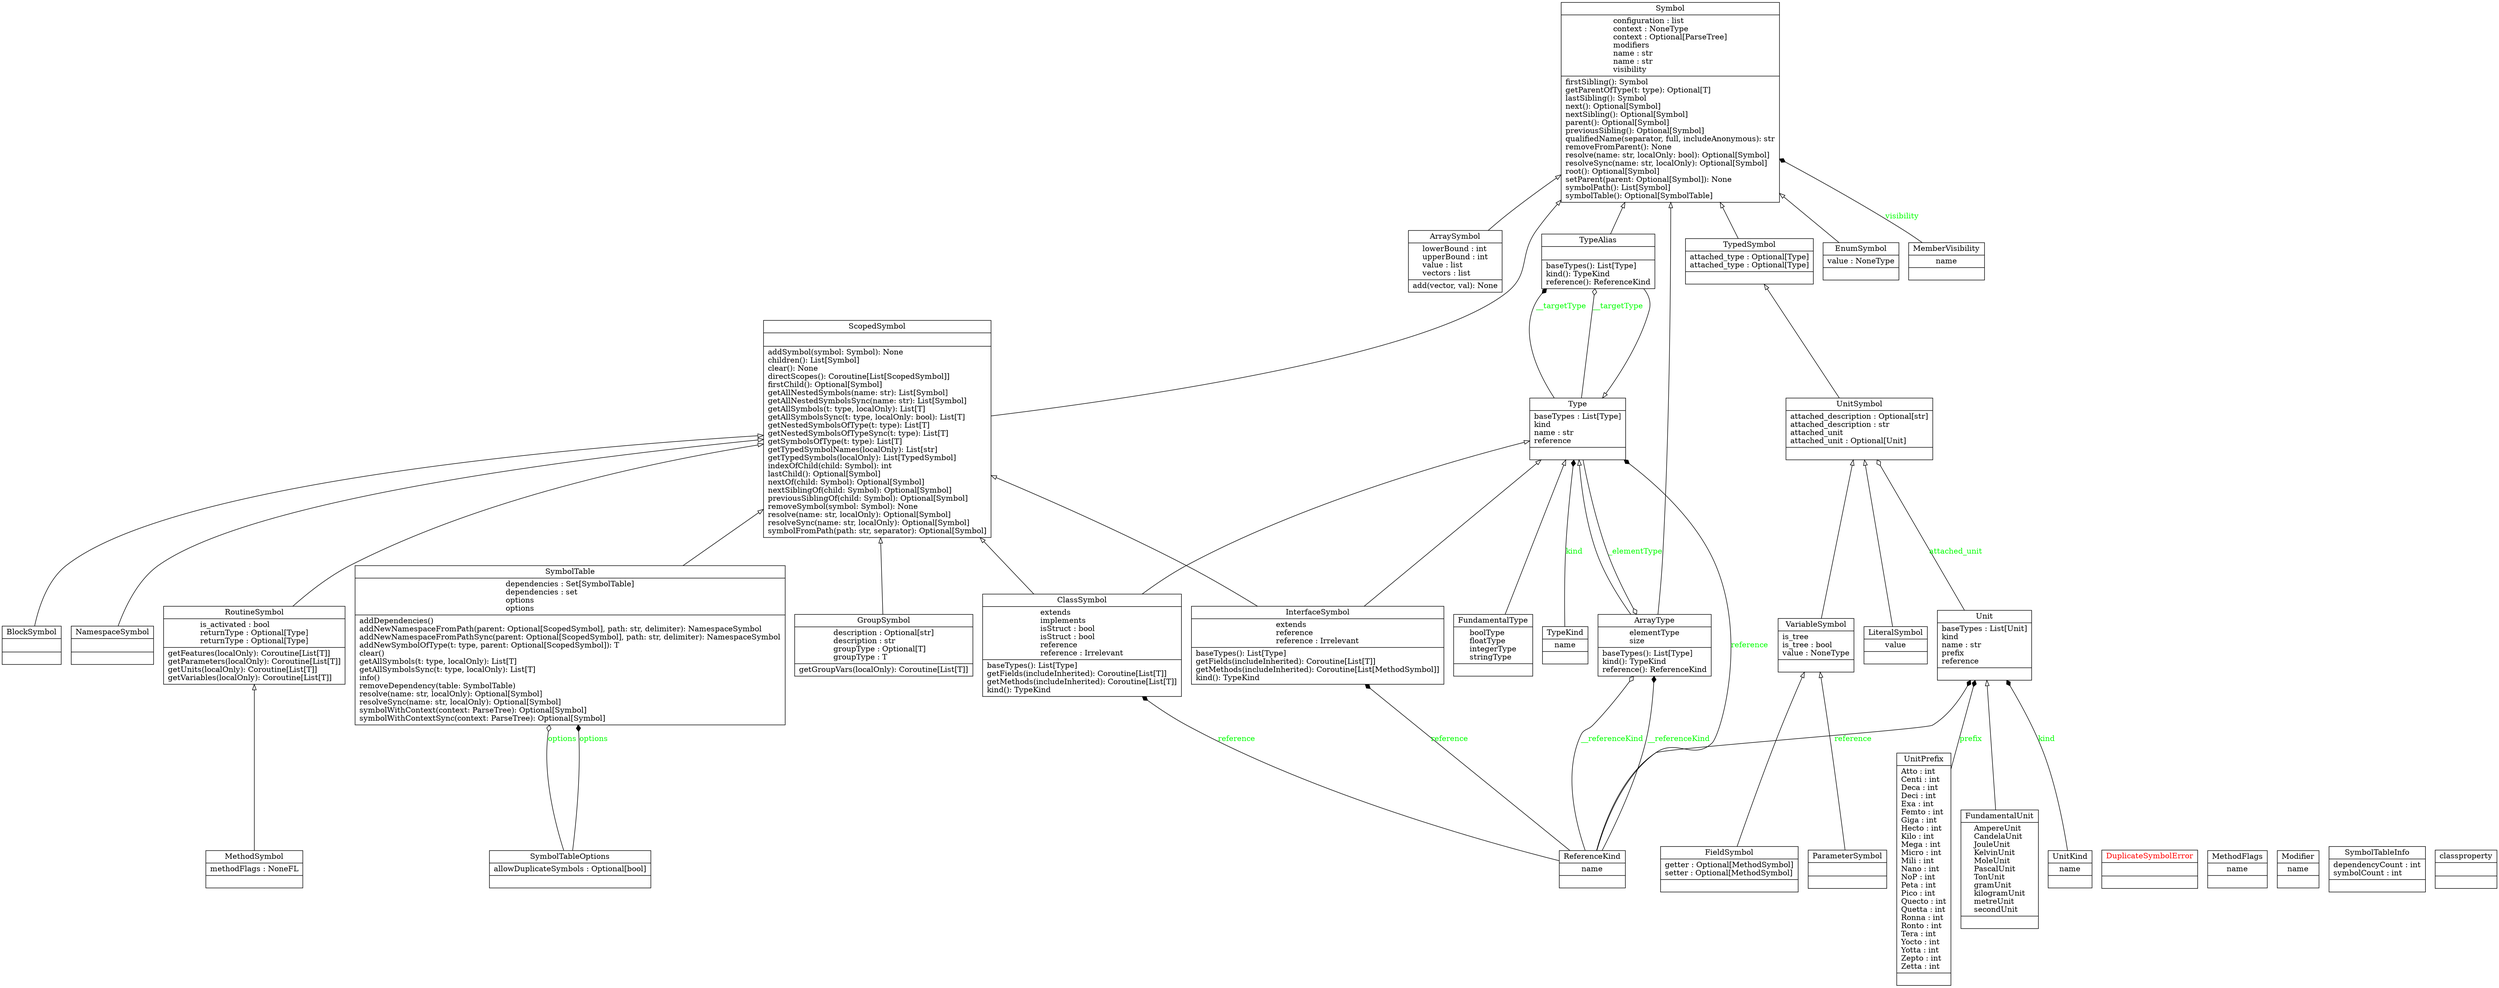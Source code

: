 digraph "classes" {
rankdir=BT
charset="utf-8"
"cp-dsl.dclLSPServer.symbolTable.SymbolTable.ArraySymbol" [color="black", fontcolor="black", label=<{ArraySymbol|lowerBound : int<br ALIGN="LEFT"/>upperBound : int<br ALIGN="LEFT"/>value : list<br ALIGN="LEFT"/>vectors : list<br ALIGN="LEFT"/>|add(vector, val): None<br ALIGN="LEFT"/>}>, shape="record", style="solid"];
"cp-dsl.dclLSPServer.symbolTable.SymbolTable.ArrayType" [color="black", fontcolor="black", label=<{ArrayType|elementType<br ALIGN="LEFT"/>size<br ALIGN="LEFT"/>|baseTypes(): List[Type]<br ALIGN="LEFT"/>kind(): TypeKind<br ALIGN="LEFT"/>reference(): ReferenceKind<br ALIGN="LEFT"/>}>, shape="record", style="solid"];
"cp-dsl.dclLSPServer.symbolTable.SymbolTable.BlockSymbol" [color="black", fontcolor="black", label=<{BlockSymbol|<br ALIGN="LEFT"/>|}>, shape="record", style="solid"];
"cp-dsl.dclLSPServer.symbolTable.SymbolTable.ClassSymbol" [color="black", fontcolor="black", label=<{ClassSymbol|extends<br ALIGN="LEFT"/>implements<br ALIGN="LEFT"/>isStruct : bool<br ALIGN="LEFT"/>isStruct : bool<br ALIGN="LEFT"/>reference<br ALIGN="LEFT"/>reference : Irrelevant<br ALIGN="LEFT"/>|baseTypes(): List[Type]<br ALIGN="LEFT"/>getFields(includeInherited): Coroutine[List[T]]<br ALIGN="LEFT"/>getMethods(includeInherited): Coroutine[List[T]]<br ALIGN="LEFT"/>kind(): TypeKind<br ALIGN="LEFT"/>}>, shape="record", style="solid"];
"cp-dsl.dclLSPServer.symbolTable.SymbolTable.DuplicateSymbolError" [color="black", fontcolor="red", label=<{DuplicateSymbolError|<br ALIGN="LEFT"/>|}>, shape="record", style="solid"];
"cp-dsl.dclLSPServer.symbolTable.SymbolTable.EnumSymbol" [color="black", fontcolor="black", label=<{EnumSymbol|value : NoneType<br ALIGN="LEFT"/>|}>, shape="record", style="solid"];
"cp-dsl.dclLSPServer.symbolTable.SymbolTable.FieldSymbol" [color="black", fontcolor="black", label=<{FieldSymbol|getter : Optional[MethodSymbol]<br ALIGN="LEFT"/>setter : Optional[MethodSymbol]<br ALIGN="LEFT"/>|}>, shape="record", style="solid"];
"cp-dsl.dclLSPServer.symbolTable.SymbolTable.FundamentalType" [color="black", fontcolor="black", label=<{FundamentalType|boolType<br ALIGN="LEFT"/>floatType<br ALIGN="LEFT"/>integerType<br ALIGN="LEFT"/>stringType<br ALIGN="LEFT"/>|}>, shape="record", style="solid"];
"cp-dsl.dclLSPServer.symbolTable.SymbolTable.FundamentalUnit" [color="black", fontcolor="black", label=<{FundamentalUnit|AmpereUnit<br ALIGN="LEFT"/>CandelaUnit<br ALIGN="LEFT"/>JouleUnit<br ALIGN="LEFT"/>KelvinUnit<br ALIGN="LEFT"/>MoleUnit<br ALIGN="LEFT"/>PascalUnit<br ALIGN="LEFT"/>TonUnit<br ALIGN="LEFT"/>gramUnit<br ALIGN="LEFT"/>kilogramUnit<br ALIGN="LEFT"/>metreUnit<br ALIGN="LEFT"/>secondUnit<br ALIGN="LEFT"/>|}>, shape="record", style="solid"];
"cp-dsl.dclLSPServer.symbolTable.SymbolTable.GroupSymbol" [color="black", fontcolor="black", label=<{GroupSymbol|description : Optional[str]<br ALIGN="LEFT"/>description : str<br ALIGN="LEFT"/>groupType : Optional[T]<br ALIGN="LEFT"/>groupType : T<br ALIGN="LEFT"/>|getGroupVars(localOnly): Coroutine[List[T]]<br ALIGN="LEFT"/>}>, shape="record", style="solid"];
"cp-dsl.dclLSPServer.symbolTable.SymbolTable.InterfaceSymbol" [color="black", fontcolor="black", label=<{InterfaceSymbol|extends<br ALIGN="LEFT"/>reference<br ALIGN="LEFT"/>reference : Irrelevant<br ALIGN="LEFT"/>|baseTypes(): List[Type]<br ALIGN="LEFT"/>getFields(includeInherited): Coroutine[List[T]]<br ALIGN="LEFT"/>getMethods(includeInherited): Coroutine[List[MethodSymbol]]<br ALIGN="LEFT"/>kind(): TypeKind<br ALIGN="LEFT"/>}>, shape="record", style="solid"];
"cp-dsl.dclLSPServer.symbolTable.SymbolTable.LiteralSymbol" [color="black", fontcolor="black", label=<{LiteralSymbol|value<br ALIGN="LEFT"/>|}>, shape="record", style="solid"];
"cp-dsl.dclLSPServer.symbolTable.SymbolTable.MemberVisibility" [color="black", fontcolor="black", label=<{MemberVisibility|name<br ALIGN="LEFT"/>|}>, shape="record", style="solid"];
"cp-dsl.dclLSPServer.symbolTable.SymbolTable.MethodFlags" [color="black", fontcolor="black", label=<{MethodFlags|name<br ALIGN="LEFT"/>|}>, shape="record", style="solid"];
"cp-dsl.dclLSPServer.symbolTable.SymbolTable.MethodSymbol" [color="black", fontcolor="black", label=<{MethodSymbol|methodFlags : NoneFL<br ALIGN="LEFT"/>|}>, shape="record", style="solid"];
"cp-dsl.dclLSPServer.symbolTable.SymbolTable.Modifier" [color="black", fontcolor="black", label=<{Modifier|name<br ALIGN="LEFT"/>|}>, shape="record", style="solid"];
"cp-dsl.dclLSPServer.symbolTable.SymbolTable.NamespaceSymbol" [color="black", fontcolor="black", label=<{NamespaceSymbol|<br ALIGN="LEFT"/>|}>, shape="record", style="solid"];
"cp-dsl.dclLSPServer.symbolTable.SymbolTable.ParameterSymbol" [color="black", fontcolor="black", label=<{ParameterSymbol|<br ALIGN="LEFT"/>|}>, shape="record", style="solid"];
"cp-dsl.dclLSPServer.symbolTable.SymbolTable.ReferenceKind" [color="black", fontcolor="black", label=<{ReferenceKind|name<br ALIGN="LEFT"/>|}>, shape="record", style="solid"];
"cp-dsl.dclLSPServer.symbolTable.SymbolTable.RoutineSymbol" [color="black", fontcolor="black", label=<{RoutineSymbol|is_activated : bool<br ALIGN="LEFT"/>returnType : Optional[Type]<br ALIGN="LEFT"/>returnType : Optional[Type]<br ALIGN="LEFT"/>|getFeatures(localOnly): Coroutine[List[T]]<br ALIGN="LEFT"/>getParameters(localOnly): Coroutine[List[T]]<br ALIGN="LEFT"/>getUnits(localOnly): Coroutine[List[T]]<br ALIGN="LEFT"/>getVariables(localOnly): Coroutine[List[T]]<br ALIGN="LEFT"/>}>, shape="record", style="solid"];
"cp-dsl.dclLSPServer.symbolTable.SymbolTable.ScopedSymbol" [color="black", fontcolor="black", label=<{ScopedSymbol|<br ALIGN="LEFT"/>|addSymbol(symbol: Symbol): None<br ALIGN="LEFT"/>children(): List[Symbol]<br ALIGN="LEFT"/>clear(): None<br ALIGN="LEFT"/>directScopes(): Coroutine[List[ScopedSymbol]]<br ALIGN="LEFT"/>firstChild(): Optional[Symbol]<br ALIGN="LEFT"/>getAllNestedSymbols(name: str): List[Symbol]<br ALIGN="LEFT"/>getAllNestedSymbolsSync(name: str): List[Symbol]<br ALIGN="LEFT"/>getAllSymbols(t: type, localOnly): List[T]<br ALIGN="LEFT"/>getAllSymbolsSync(t: type, localOnly: bool): List[T]<br ALIGN="LEFT"/>getNestedSymbolsOfType(t: type): List[T]<br ALIGN="LEFT"/>getNestedSymbolsOfTypeSync(t: type): List[T]<br ALIGN="LEFT"/>getSymbolsOfType(t: type): List[T]<br ALIGN="LEFT"/>getTypedSymbolNames(localOnly): List[str]<br ALIGN="LEFT"/>getTypedSymbols(localOnly): List[TypedSymbol]<br ALIGN="LEFT"/>indexOfChild(child: Symbol): int<br ALIGN="LEFT"/>lastChild(): Optional[Symbol]<br ALIGN="LEFT"/>nextOf(child: Symbol): Optional[Symbol]<br ALIGN="LEFT"/>nextSiblingOf(child: Symbol): Optional[Symbol]<br ALIGN="LEFT"/>previousSiblingOf(child: Symbol): Optional[Symbol]<br ALIGN="LEFT"/>removeSymbol(symbol: Symbol): None<br ALIGN="LEFT"/>resolve(name: str, localOnly): Optional[Symbol]<br ALIGN="LEFT"/>resolveSync(name: str, localOnly): Optional[Symbol]<br ALIGN="LEFT"/>symbolFromPath(path: str, separator): Optional[Symbol]<br ALIGN="LEFT"/>}>, shape="record", style="solid"];
"cp-dsl.dclLSPServer.symbolTable.SymbolTable.Symbol" [color="black", fontcolor="black", label=<{Symbol|configuration : list<br ALIGN="LEFT"/>context : NoneType<br ALIGN="LEFT"/>context : Optional[ParseTree]<br ALIGN="LEFT"/>modifiers<br ALIGN="LEFT"/>name : str<br ALIGN="LEFT"/>name : str<br ALIGN="LEFT"/>visibility<br ALIGN="LEFT"/>|firstSibling(): Symbol<br ALIGN="LEFT"/>getParentOfType(t: type): Optional[T]<br ALIGN="LEFT"/>lastSibling(): Symbol<br ALIGN="LEFT"/>next(): Optional[Symbol]<br ALIGN="LEFT"/>nextSibling(): Optional[Symbol]<br ALIGN="LEFT"/>parent(): Optional[Symbol]<br ALIGN="LEFT"/>previousSibling(): Optional[Symbol]<br ALIGN="LEFT"/>qualifiedName(separator, full, includeAnonymous): str<br ALIGN="LEFT"/>removeFromParent(): None<br ALIGN="LEFT"/>resolve(name: str, localOnly: bool): Optional[Symbol]<br ALIGN="LEFT"/>resolveSync(name: str, localOnly): Optional[Symbol]<br ALIGN="LEFT"/>root(): Optional[Symbol]<br ALIGN="LEFT"/>setParent(parent: Optional[Symbol]): None<br ALIGN="LEFT"/>symbolPath(): List[Symbol]<br ALIGN="LEFT"/>symbolTable(): Optional[SymbolTable]<br ALIGN="LEFT"/>}>, shape="record", style="solid"];
"cp-dsl.dclLSPServer.symbolTable.SymbolTable.SymbolTable" [color="black", fontcolor="black", label=<{SymbolTable|dependencies : Set[SymbolTable]<br ALIGN="LEFT"/>dependencies : set<br ALIGN="LEFT"/>options<br ALIGN="LEFT"/>options<br ALIGN="LEFT"/>|addDependencies()<br ALIGN="LEFT"/>addNewNamespaceFromPath(parent: Optional[ScopedSymbol], path: str, delimiter): NamespaceSymbol<br ALIGN="LEFT"/>addNewNamespaceFromPathSync(parent: Optional[ScopedSymbol], path: str, delimiter): NamespaceSymbol<br ALIGN="LEFT"/>addNewSymbolOfType(t: type, parent: Optional[ScopedSymbol]): T<br ALIGN="LEFT"/>clear()<br ALIGN="LEFT"/>getAllSymbols(t: type, localOnly): List[T]<br ALIGN="LEFT"/>getAllSymbolsSync(t: type, localOnly): List[T]<br ALIGN="LEFT"/>info()<br ALIGN="LEFT"/>removeDependency(table: SymbolTable)<br ALIGN="LEFT"/>resolve(name: str, localOnly): Optional[Symbol]<br ALIGN="LEFT"/>resolveSync(name: str, localOnly): Optional[Symbol]<br ALIGN="LEFT"/>symbolWithContext(context: ParseTree): Optional[Symbol]<br ALIGN="LEFT"/>symbolWithContextSync(context: ParseTree): Optional[Symbol]<br ALIGN="LEFT"/>}>, shape="record", style="solid"];
"cp-dsl.dclLSPServer.symbolTable.SymbolTable.SymbolTableInfo" [color="black", fontcolor="black", label=<{SymbolTableInfo|dependencyCount : int<br ALIGN="LEFT"/>symbolCount : int<br ALIGN="LEFT"/>|}>, shape="record", style="solid"];
"cp-dsl.dclLSPServer.symbolTable.SymbolTable.SymbolTableOptions" [color="black", fontcolor="black", label=<{SymbolTableOptions|allowDuplicateSymbols : Optional[bool]<br ALIGN="LEFT"/>|}>, shape="record", style="solid"];
"cp-dsl.dclLSPServer.symbolTable.SymbolTable.Type" [color="black", fontcolor="black", label=<{Type|baseTypes : List[Type]<br ALIGN="LEFT"/>kind<br ALIGN="LEFT"/>name : str<br ALIGN="LEFT"/>reference<br ALIGN="LEFT"/>|}>, shape="record", style="solid"];
"cp-dsl.dclLSPServer.symbolTable.SymbolTable.TypeAlias" [color="black", fontcolor="black", label=<{TypeAlias|<br ALIGN="LEFT"/>|baseTypes(): List[Type]<br ALIGN="LEFT"/>kind(): TypeKind<br ALIGN="LEFT"/>reference(): ReferenceKind<br ALIGN="LEFT"/>}>, shape="record", style="solid"];
"cp-dsl.dclLSPServer.symbolTable.SymbolTable.TypeKind" [color="black", fontcolor="black", label=<{TypeKind|name<br ALIGN="LEFT"/>|}>, shape="record", style="solid"];
"cp-dsl.dclLSPServer.symbolTable.SymbolTable.TypedSymbol" [color="black", fontcolor="black", label=<{TypedSymbol|attached_type : Optional[Type]<br ALIGN="LEFT"/>attached_type : Optional[Type]<br ALIGN="LEFT"/>|}>, shape="record", style="solid"];
"cp-dsl.dclLSPServer.symbolTable.SymbolTable.Unit" [color="black", fontcolor="black", label=<{Unit|baseTypes : List[Unit]<br ALIGN="LEFT"/>kind<br ALIGN="LEFT"/>name : str<br ALIGN="LEFT"/>prefix<br ALIGN="LEFT"/>reference<br ALIGN="LEFT"/>|}>, shape="record", style="solid"];
"cp-dsl.dclLSPServer.symbolTable.SymbolTable.UnitKind" [color="black", fontcolor="black", label=<{UnitKind|name<br ALIGN="LEFT"/>|}>, shape="record", style="solid"];
"cp-dsl.dclLSPServer.symbolTable.SymbolTable.UnitPrefix" [color="black", fontcolor="black", label=<{UnitPrefix|Atto : int<br ALIGN="LEFT"/>Centi : int<br ALIGN="LEFT"/>Deca : int<br ALIGN="LEFT"/>Deci : int<br ALIGN="LEFT"/>Exa : int<br ALIGN="LEFT"/>Femto : int<br ALIGN="LEFT"/>Giga : int<br ALIGN="LEFT"/>Hecto : int<br ALIGN="LEFT"/>Kilo : int<br ALIGN="LEFT"/>Mega : int<br ALIGN="LEFT"/>Micro : int<br ALIGN="LEFT"/>Mili : int<br ALIGN="LEFT"/>Nano : int<br ALIGN="LEFT"/>NoP : int<br ALIGN="LEFT"/>Peta : int<br ALIGN="LEFT"/>Pico : int<br ALIGN="LEFT"/>Quecto : int<br ALIGN="LEFT"/>Quetta : int<br ALIGN="LEFT"/>Ronna : int<br ALIGN="LEFT"/>Ronto : int<br ALIGN="LEFT"/>Tera : int<br ALIGN="LEFT"/>Yocto : int<br ALIGN="LEFT"/>Yotta : int<br ALIGN="LEFT"/>Zepto : int<br ALIGN="LEFT"/>Zetta : int<br ALIGN="LEFT"/>|}>, shape="record", style="solid"];
"cp-dsl.dclLSPServer.symbolTable.SymbolTable.UnitSymbol" [color="black", fontcolor="black", label=<{UnitSymbol|attached_description : Optional[str]<br ALIGN="LEFT"/>attached_description : str<br ALIGN="LEFT"/>attached_unit<br ALIGN="LEFT"/>attached_unit : Optional[Unit]<br ALIGN="LEFT"/>|}>, shape="record", style="solid"];
"cp-dsl.dclLSPServer.symbolTable.SymbolTable.VariableSymbol" [color="black", fontcolor="black", label=<{VariableSymbol|is_tree<br ALIGN="LEFT"/>is_tree : bool<br ALIGN="LEFT"/>value : NoneType<br ALIGN="LEFT"/>|}>, shape="record", style="solid"];
"cp-dsl.dclLSPServer.symbolTable.SymbolTable.classproperty" [color="black", fontcolor="black", label=<{classproperty|<br ALIGN="LEFT"/>|}>, shape="record", style="solid"];
"cp-dsl.dclLSPServer.symbolTable.SymbolTable.ArraySymbol" -> "cp-dsl.dclLSPServer.symbolTable.SymbolTable.Symbol" [arrowhead="empty", arrowtail="none"];
"cp-dsl.dclLSPServer.symbolTable.SymbolTable.ArrayType" -> "cp-dsl.dclLSPServer.symbolTable.SymbolTable.Symbol" [arrowhead="empty", arrowtail="none"];
"cp-dsl.dclLSPServer.symbolTable.SymbolTable.ArrayType" -> "cp-dsl.dclLSPServer.symbolTable.SymbolTable.Type" [arrowhead="empty", arrowtail="none"];
"cp-dsl.dclLSPServer.symbolTable.SymbolTable.BlockSymbol" -> "cp-dsl.dclLSPServer.symbolTable.SymbolTable.ScopedSymbol" [arrowhead="empty", arrowtail="none"];
"cp-dsl.dclLSPServer.symbolTable.SymbolTable.ClassSymbol" -> "cp-dsl.dclLSPServer.symbolTable.SymbolTable.ScopedSymbol" [arrowhead="empty", arrowtail="none"];
"cp-dsl.dclLSPServer.symbolTable.SymbolTable.ClassSymbol" -> "cp-dsl.dclLSPServer.symbolTable.SymbolTable.Type" [arrowhead="empty", arrowtail="none"];
"cp-dsl.dclLSPServer.symbolTable.SymbolTable.EnumSymbol" -> "cp-dsl.dclLSPServer.symbolTable.SymbolTable.Symbol" [arrowhead="empty", arrowtail="none"];
"cp-dsl.dclLSPServer.symbolTable.SymbolTable.FieldSymbol" -> "cp-dsl.dclLSPServer.symbolTable.SymbolTable.VariableSymbol" [arrowhead="empty", arrowtail="none"];
"cp-dsl.dclLSPServer.symbolTable.SymbolTable.FundamentalType" -> "cp-dsl.dclLSPServer.symbolTable.SymbolTable.Type" [arrowhead="empty", arrowtail="none"];
"cp-dsl.dclLSPServer.symbolTable.SymbolTable.FundamentalUnit" -> "cp-dsl.dclLSPServer.symbolTable.SymbolTable.Unit" [arrowhead="empty", arrowtail="none"];
"cp-dsl.dclLSPServer.symbolTable.SymbolTable.GroupSymbol" -> "cp-dsl.dclLSPServer.symbolTable.SymbolTable.ScopedSymbol" [arrowhead="empty", arrowtail="none"];
"cp-dsl.dclLSPServer.symbolTable.SymbolTable.InterfaceSymbol" -> "cp-dsl.dclLSPServer.symbolTable.SymbolTable.ScopedSymbol" [arrowhead="empty", arrowtail="none"];
"cp-dsl.dclLSPServer.symbolTable.SymbolTable.InterfaceSymbol" -> "cp-dsl.dclLSPServer.symbolTable.SymbolTable.Type" [arrowhead="empty", arrowtail="none"];
"cp-dsl.dclLSPServer.symbolTable.SymbolTable.LiteralSymbol" -> "cp-dsl.dclLSPServer.symbolTable.SymbolTable.UnitSymbol" [arrowhead="empty", arrowtail="none"];
"cp-dsl.dclLSPServer.symbolTable.SymbolTable.MethodSymbol" -> "cp-dsl.dclLSPServer.symbolTable.SymbolTable.RoutineSymbol" [arrowhead="empty", arrowtail="none"];
"cp-dsl.dclLSPServer.symbolTable.SymbolTable.NamespaceSymbol" -> "cp-dsl.dclLSPServer.symbolTable.SymbolTable.ScopedSymbol" [arrowhead="empty", arrowtail="none"];
"cp-dsl.dclLSPServer.symbolTable.SymbolTable.ParameterSymbol" -> "cp-dsl.dclLSPServer.symbolTable.SymbolTable.VariableSymbol" [arrowhead="empty", arrowtail="none"];
"cp-dsl.dclLSPServer.symbolTable.SymbolTable.RoutineSymbol" -> "cp-dsl.dclLSPServer.symbolTable.SymbolTable.ScopedSymbol" [arrowhead="empty", arrowtail="none"];
"cp-dsl.dclLSPServer.symbolTable.SymbolTable.ScopedSymbol" -> "cp-dsl.dclLSPServer.symbolTable.SymbolTable.Symbol" [arrowhead="empty", arrowtail="none"];
"cp-dsl.dclLSPServer.symbolTable.SymbolTable.SymbolTable" -> "cp-dsl.dclLSPServer.symbolTable.SymbolTable.ScopedSymbol" [arrowhead="empty", arrowtail="none"];
"cp-dsl.dclLSPServer.symbolTable.SymbolTable.TypeAlias" -> "cp-dsl.dclLSPServer.symbolTable.SymbolTable.Symbol" [arrowhead="empty", arrowtail="none"];
"cp-dsl.dclLSPServer.symbolTable.SymbolTable.TypeAlias" -> "cp-dsl.dclLSPServer.symbolTable.SymbolTable.Type" [arrowhead="empty", arrowtail="none"];
"cp-dsl.dclLSPServer.symbolTable.SymbolTable.TypedSymbol" -> "cp-dsl.dclLSPServer.symbolTable.SymbolTable.Symbol" [arrowhead="empty", arrowtail="none"];
"cp-dsl.dclLSPServer.symbolTable.SymbolTable.UnitSymbol" -> "cp-dsl.dclLSPServer.symbolTable.SymbolTable.TypedSymbol" [arrowhead="empty", arrowtail="none"];
"cp-dsl.dclLSPServer.symbolTable.SymbolTable.VariableSymbol" -> "cp-dsl.dclLSPServer.symbolTable.SymbolTable.UnitSymbol" [arrowhead="empty", arrowtail="none"];
"cp-dsl.dclLSPServer.symbolTable.SymbolTable.MemberVisibility" -> "cp-dsl.dclLSPServer.symbolTable.SymbolTable.Symbol" [arrowhead="diamond", arrowtail="none", fontcolor="green", label="visibility", style="solid"];
"cp-dsl.dclLSPServer.symbolTable.SymbolTable.ReferenceKind" -> "cp-dsl.dclLSPServer.symbolTable.SymbolTable.ArrayType" [arrowhead="diamond", arrowtail="none", fontcolor="green", label="__referenceKind", style="solid"];
"cp-dsl.dclLSPServer.symbolTable.SymbolTable.ReferenceKind" -> "cp-dsl.dclLSPServer.symbolTable.SymbolTable.ClassSymbol" [arrowhead="diamond", arrowtail="none", fontcolor="green", label="reference", style="solid"];
"cp-dsl.dclLSPServer.symbolTable.SymbolTable.ReferenceKind" -> "cp-dsl.dclLSPServer.symbolTable.SymbolTable.InterfaceSymbol" [arrowhead="diamond", arrowtail="none", fontcolor="green", label="reference", style="solid"];
"cp-dsl.dclLSPServer.symbolTable.SymbolTable.ReferenceKind" -> "cp-dsl.dclLSPServer.symbolTable.SymbolTable.Type" [arrowhead="diamond", arrowtail="none", fontcolor="green", label="reference", style="solid"];
"cp-dsl.dclLSPServer.symbolTable.SymbolTable.ReferenceKind" -> "cp-dsl.dclLSPServer.symbolTable.SymbolTable.Unit" [arrowhead="diamond", arrowtail="none", fontcolor="green", label="reference", style="solid"];
"cp-dsl.dclLSPServer.symbolTable.SymbolTable.SymbolTableOptions" -> "cp-dsl.dclLSPServer.symbolTable.SymbolTable.SymbolTable" [arrowhead="diamond", arrowtail="none", fontcolor="green", label="options", style="solid"];
"cp-dsl.dclLSPServer.symbolTable.SymbolTable.Type" -> "cp-dsl.dclLSPServer.symbolTable.SymbolTable.TypeAlias" [arrowhead="diamond", arrowtail="none", fontcolor="green", label="__targetType", style="solid"];
"cp-dsl.dclLSPServer.symbolTable.SymbolTable.TypeKind" -> "cp-dsl.dclLSPServer.symbolTable.SymbolTable.Type" [arrowhead="diamond", arrowtail="none", fontcolor="green", label="kind", style="solid"];
"cp-dsl.dclLSPServer.symbolTable.SymbolTable.UnitKind" -> "cp-dsl.dclLSPServer.symbolTable.SymbolTable.Unit" [arrowhead="diamond", arrowtail="none", fontcolor="green", label="kind", style="solid"];
"cp-dsl.dclLSPServer.symbolTable.SymbolTable.UnitPrefix" -> "cp-dsl.dclLSPServer.symbolTable.SymbolTable.Unit" [arrowhead="diamond", arrowtail="none", fontcolor="green", label="prefix", style="solid"];
"cp-dsl.dclLSPServer.symbolTable.SymbolTable.ReferenceKind" -> "cp-dsl.dclLSPServer.symbolTable.SymbolTable.ArrayType" [arrowhead="odiamond", arrowtail="none", fontcolor="green", label="__referenceKind", style="solid"];
"cp-dsl.dclLSPServer.symbolTable.SymbolTable.SymbolTableOptions" -> "cp-dsl.dclLSPServer.symbolTable.SymbolTable.SymbolTable" [arrowhead="odiamond", arrowtail="none", fontcolor="green", label="options", style="solid"];
"cp-dsl.dclLSPServer.symbolTable.SymbolTable.Type" -> "cp-dsl.dclLSPServer.symbolTable.SymbolTable.ArrayType" [arrowhead="odiamond", arrowtail="none", fontcolor="green", label="_elementType", style="solid"];
"cp-dsl.dclLSPServer.symbolTable.SymbolTable.Type" -> "cp-dsl.dclLSPServer.symbolTable.SymbolTable.TypeAlias" [arrowhead="odiamond", arrowtail="none", fontcolor="green", label="__targetType", style="solid"];
"cp-dsl.dclLSPServer.symbolTable.SymbolTable.Unit" -> "cp-dsl.dclLSPServer.symbolTable.SymbolTable.UnitSymbol" [arrowhead="odiamond", arrowtail="none", fontcolor="green", label="attached_unit", style="solid"];
}
